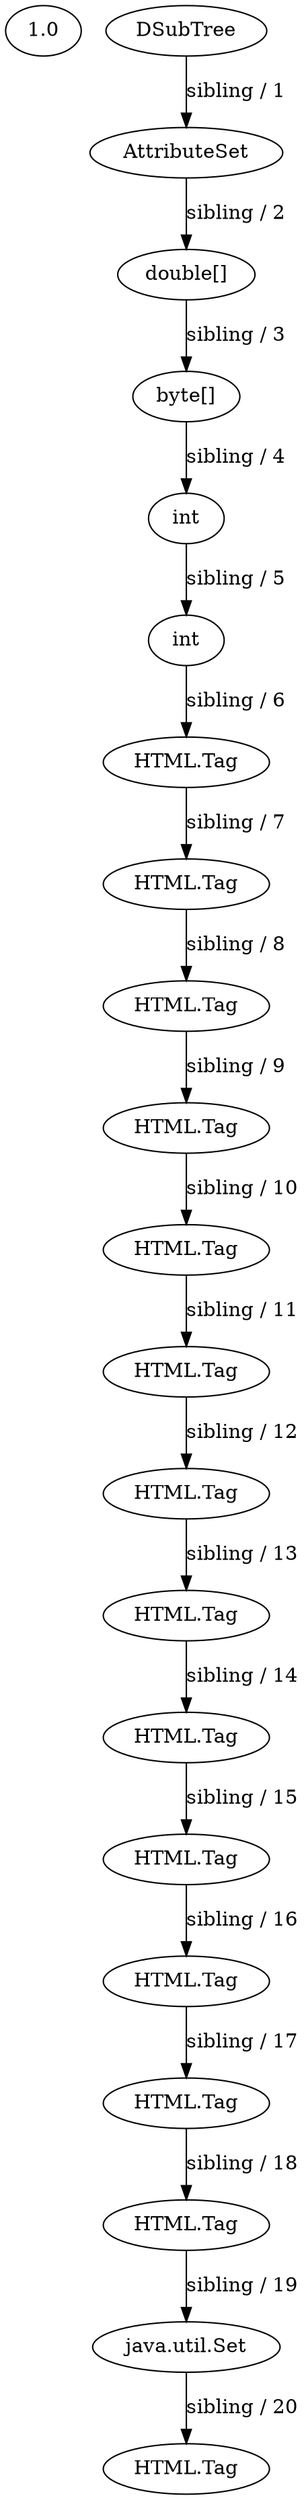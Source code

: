 // Program AST
digraph {
	1.0 [label=1.0]
	0 [label=DSubTree]
	1 [label=AttributeSet]
	0 -> 1 [label="sibling / 1" constraint=true direction=LR]
	2 [label="double[]"]
	1 -> 2 [label="sibling / 2" constraint=true direction=LR]
	3 [label="byte[]"]
	2 -> 3 [label="sibling / 3" constraint=true direction=LR]
	4 [label=int]
	3 -> 4 [label="sibling / 4" constraint=true direction=LR]
	5 [label=int]
	4 -> 5 [label="sibling / 5" constraint=true direction=LR]
	6 [label="HTML.Tag"]
	5 -> 6 [label="sibling / 6" constraint=true direction=LR]
	7 [label="HTML.Tag"]
	6 -> 7 [label="sibling / 7" constraint=true direction=LR]
	8 [label="HTML.Tag"]
	7 -> 8 [label="sibling / 8" constraint=true direction=LR]
	9 [label="HTML.Tag"]
	8 -> 9 [label="sibling / 9" constraint=true direction=LR]
	10 [label="HTML.Tag"]
	9 -> 10 [label="sibling / 10" constraint=true direction=LR]
	11 [label="HTML.Tag"]
	10 -> 11 [label="sibling / 11" constraint=true direction=LR]
	12 [label="HTML.Tag"]
	11 -> 12 [label="sibling / 12" constraint=true direction=LR]
	13 [label="HTML.Tag"]
	12 -> 13 [label="sibling / 13" constraint=true direction=LR]
	14 [label="HTML.Tag"]
	13 -> 14 [label="sibling / 14" constraint=true direction=LR]
	15 [label="HTML.Tag"]
	14 -> 15 [label="sibling / 15" constraint=true direction=LR]
	16 [label="HTML.Tag"]
	15 -> 16 [label="sibling / 16" constraint=true direction=LR]
	17 [label="HTML.Tag"]
	16 -> 17 [label="sibling / 17" constraint=true direction=LR]
	18 [label="HTML.Tag"]
	17 -> 18 [label="sibling / 18" constraint=true direction=LR]
	19 [label="java.util.Set"]
	18 -> 19 [label="sibling / 19" constraint=true direction=LR]
	20 [label="HTML.Tag"]
	19 -> 20 [label="sibling / 20" constraint=true direction=LR]
}
